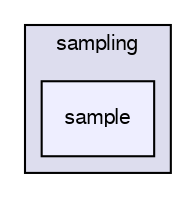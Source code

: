 digraph "applications/utilities/postProcessing/sampling/sample" {
  bgcolor=transparent;
  compound=true
  node [ fontsize="10", fontname="FreeSans"];
  edge [ labelfontsize="10", labelfontname="FreeSans"];
  subgraph clusterdir_4d7994e741bed45388f82519ccb6ddef {
    graph [ bgcolor="#ddddee", pencolor="black", label="sampling" fontname="FreeSans", fontsize="10", URL="dir_4d7994e741bed45388f82519ccb6ddef.html"]
  dir_5bf1e8791fe87454da851be5e5d74533 [shape=box, label="sample", style="filled", fillcolor="#eeeeff", pencolor="black", URL="dir_5bf1e8791fe87454da851be5e5d74533.html"];
  }
}
